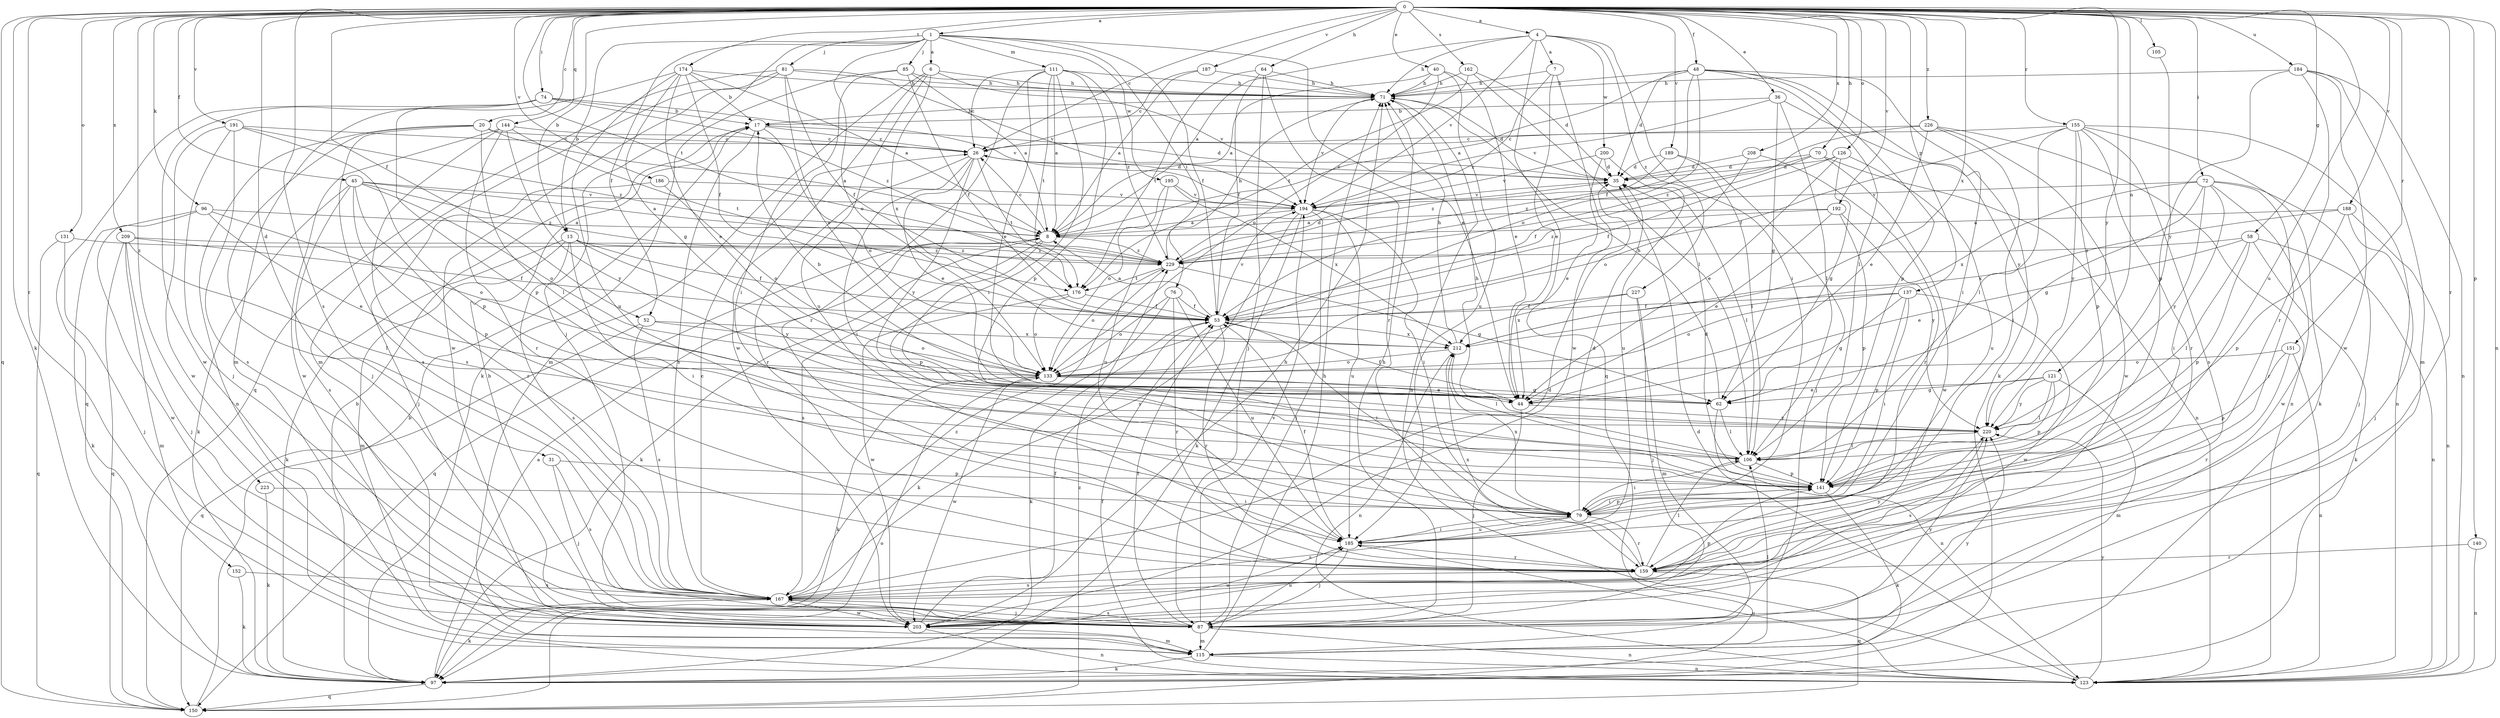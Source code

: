 strict digraph  {
0;
1;
4;
6;
7;
8;
13;
17;
20;
26;
31;
35;
36;
40;
44;
45;
48;
52;
53;
58;
62;
64;
70;
71;
72;
74;
76;
79;
81;
85;
87;
96;
97;
105;
106;
111;
115;
121;
123;
126;
131;
133;
137;
140;
141;
144;
150;
151;
152;
155;
159;
162;
167;
174;
176;
184;
185;
186;
187;
188;
189;
191;
192;
194;
195;
200;
203;
208;
209;
212;
220;
223;
226;
227;
229;
0 -> 1  [label=a];
0 -> 4  [label=a];
0 -> 13  [label=b];
0 -> 20  [label=c];
0 -> 26  [label=c];
0 -> 31  [label=d];
0 -> 36  [label=e];
0 -> 40  [label=e];
0 -> 45  [label=f];
0 -> 48  [label=f];
0 -> 52  [label=f];
0 -> 58  [label=g];
0 -> 64  [label=h];
0 -> 70  [label=h];
0 -> 72  [label=i];
0 -> 74  [label=i];
0 -> 96  [label=k];
0 -> 97  [label=k];
0 -> 105  [label=l];
0 -> 121  [label=n];
0 -> 123  [label=n];
0 -> 126  [label=o];
0 -> 131  [label=o];
0 -> 137  [label=p];
0 -> 140  [label=p];
0 -> 144  [label=q];
0 -> 150  [label=q];
0 -> 151  [label=r];
0 -> 152  [label=r];
0 -> 155  [label=r];
0 -> 159  [label=r];
0 -> 162  [label=s];
0 -> 167  [label=s];
0 -> 174  [label=t];
0 -> 176  [label=t];
0 -> 184  [label=u];
0 -> 185  [label=u];
0 -> 186  [label=v];
0 -> 187  [label=v];
0 -> 188  [label=v];
0 -> 189  [label=v];
0 -> 191  [label=v];
0 -> 192  [label=v];
0 -> 208  [label=x];
0 -> 209  [label=x];
0 -> 212  [label=x];
0 -> 220  [label=y];
0 -> 223  [label=z];
0 -> 226  [label=z];
1 -> 6  [label=a];
1 -> 13  [label=b];
1 -> 44  [label=e];
1 -> 52  [label=f];
1 -> 53  [label=f];
1 -> 76  [label=i];
1 -> 81  [label=j];
1 -> 85  [label=j];
1 -> 87  [label=j];
1 -> 111  [label=m];
1 -> 133  [label=o];
1 -> 195  [label=w];
4 -> 7  [label=a];
4 -> 8  [label=a];
4 -> 71  [label=h];
4 -> 79  [label=i];
4 -> 150  [label=q];
4 -> 194  [label=v];
4 -> 200  [label=w];
4 -> 227  [label=z];
6 -> 71  [label=h];
6 -> 115  [label=m];
6 -> 185  [label=u];
6 -> 194  [label=v];
6 -> 203  [label=w];
6 -> 212  [label=x];
7 -> 44  [label=e];
7 -> 71  [label=h];
7 -> 203  [label=w];
7 -> 229  [label=z];
8 -> 26  [label=c];
8 -> 97  [label=k];
8 -> 141  [label=p];
8 -> 150  [label=q];
8 -> 167  [label=s];
8 -> 229  [label=z];
13 -> 53  [label=f];
13 -> 79  [label=i];
13 -> 97  [label=k];
13 -> 115  [label=m];
13 -> 167  [label=s];
13 -> 220  [label=y];
13 -> 229  [label=z];
17 -> 26  [label=c];
17 -> 35  [label=d];
17 -> 133  [label=o];
17 -> 167  [label=s];
20 -> 8  [label=a];
20 -> 26  [label=c];
20 -> 87  [label=j];
20 -> 106  [label=l];
20 -> 123  [label=n];
20 -> 167  [label=s];
26 -> 35  [label=d];
26 -> 44  [label=e];
26 -> 79  [label=i];
26 -> 159  [label=r];
26 -> 176  [label=t];
26 -> 220  [label=y];
31 -> 87  [label=j];
31 -> 141  [label=p];
31 -> 167  [label=s];
35 -> 26  [label=c];
35 -> 106  [label=l];
35 -> 194  [label=v];
36 -> 17  [label=b];
36 -> 62  [label=g];
36 -> 106  [label=l];
36 -> 194  [label=v];
36 -> 220  [label=y];
40 -> 8  [label=a];
40 -> 44  [label=e];
40 -> 71  [label=h];
40 -> 133  [label=o];
40 -> 185  [label=u];
44 -> 53  [label=f];
44 -> 87  [label=j];
44 -> 220  [label=y];
45 -> 8  [label=a];
45 -> 97  [label=k];
45 -> 133  [label=o];
45 -> 141  [label=p];
45 -> 159  [label=r];
45 -> 167  [label=s];
45 -> 194  [label=v];
45 -> 229  [label=z];
48 -> 8  [label=a];
48 -> 35  [label=d];
48 -> 53  [label=f];
48 -> 71  [label=h];
48 -> 79  [label=i];
48 -> 97  [label=k];
48 -> 106  [label=l];
48 -> 133  [label=o];
48 -> 141  [label=p];
52 -> 133  [label=o];
52 -> 150  [label=q];
52 -> 167  [label=s];
52 -> 212  [label=x];
53 -> 8  [label=a];
53 -> 79  [label=i];
53 -> 97  [label=k];
53 -> 159  [label=r];
53 -> 194  [label=v];
53 -> 212  [label=x];
58 -> 44  [label=e];
58 -> 97  [label=k];
58 -> 106  [label=l];
58 -> 123  [label=n];
58 -> 141  [label=p];
58 -> 229  [label=z];
62 -> 17  [label=b];
62 -> 71  [label=h];
62 -> 106  [label=l];
62 -> 123  [label=n];
64 -> 53  [label=f];
64 -> 71  [label=h];
64 -> 87  [label=j];
64 -> 159  [label=r];
64 -> 176  [label=t];
70 -> 35  [label=d];
70 -> 53  [label=f];
70 -> 123  [label=n];
70 -> 203  [label=w];
70 -> 229  [label=z];
71 -> 17  [label=b];
71 -> 35  [label=d];
71 -> 123  [label=n];
71 -> 194  [label=v];
72 -> 62  [label=g];
72 -> 79  [label=i];
72 -> 87  [label=j];
72 -> 159  [label=r];
72 -> 194  [label=v];
72 -> 203  [label=w];
72 -> 212  [label=x];
72 -> 220  [label=y];
74 -> 17  [label=b];
74 -> 141  [label=p];
74 -> 150  [label=q];
74 -> 194  [label=v];
74 -> 203  [label=w];
74 -> 229  [label=z];
76 -> 53  [label=f];
76 -> 97  [label=k];
76 -> 133  [label=o];
76 -> 159  [label=r];
76 -> 185  [label=u];
79 -> 35  [label=d];
79 -> 141  [label=p];
79 -> 159  [label=r];
79 -> 167  [label=s];
79 -> 185  [label=u];
79 -> 212  [label=x];
81 -> 53  [label=f];
81 -> 71  [label=h];
81 -> 115  [label=m];
81 -> 133  [label=o];
81 -> 150  [label=q];
81 -> 194  [label=v];
81 -> 203  [label=w];
85 -> 8  [label=a];
85 -> 53  [label=f];
85 -> 71  [label=h];
85 -> 79  [label=i];
85 -> 97  [label=k];
87 -> 53  [label=f];
87 -> 71  [label=h];
87 -> 115  [label=m];
87 -> 123  [label=n];
87 -> 167  [label=s];
87 -> 185  [label=u];
87 -> 194  [label=v];
87 -> 220  [label=y];
96 -> 8  [label=a];
96 -> 44  [label=e];
96 -> 97  [label=k];
96 -> 133  [label=o];
96 -> 203  [label=w];
97 -> 8  [label=a];
97 -> 17  [label=b];
97 -> 150  [label=q];
105 -> 220  [label=y];
106 -> 71  [label=h];
106 -> 79  [label=i];
106 -> 141  [label=p];
111 -> 8  [label=a];
111 -> 26  [label=c];
111 -> 44  [label=e];
111 -> 71  [label=h];
111 -> 79  [label=i];
111 -> 141  [label=p];
111 -> 159  [label=r];
111 -> 176  [label=t];
111 -> 229  [label=z];
115 -> 71  [label=h];
115 -> 97  [label=k];
115 -> 106  [label=l];
115 -> 123  [label=n];
115 -> 220  [label=y];
121 -> 44  [label=e];
121 -> 62  [label=g];
121 -> 106  [label=l];
121 -> 115  [label=m];
121 -> 141  [label=p];
121 -> 220  [label=y];
123 -> 35  [label=d];
123 -> 53  [label=f];
123 -> 185  [label=u];
123 -> 220  [label=y];
126 -> 35  [label=d];
126 -> 44  [label=e];
126 -> 53  [label=f];
126 -> 62  [label=g];
126 -> 185  [label=u];
131 -> 87  [label=j];
131 -> 150  [label=q];
131 -> 229  [label=z];
133 -> 44  [label=e];
133 -> 62  [label=g];
133 -> 97  [label=k];
133 -> 203  [label=w];
137 -> 53  [label=f];
137 -> 62  [label=g];
137 -> 79  [label=i];
137 -> 133  [label=o];
137 -> 141  [label=p];
137 -> 203  [label=w];
140 -> 123  [label=n];
140 -> 159  [label=r];
141 -> 35  [label=d];
141 -> 79  [label=i];
141 -> 97  [label=k];
144 -> 26  [label=c];
144 -> 159  [label=r];
144 -> 167  [label=s];
144 -> 176  [label=t];
144 -> 203  [label=w];
144 -> 220  [label=y];
150 -> 17  [label=b];
150 -> 133  [label=o];
150 -> 229  [label=z];
151 -> 123  [label=n];
151 -> 133  [label=o];
151 -> 141  [label=p];
151 -> 159  [label=r];
152 -> 97  [label=k];
152 -> 167  [label=s];
155 -> 26  [label=c];
155 -> 53  [label=f];
155 -> 97  [label=k];
155 -> 106  [label=l];
155 -> 123  [label=n];
155 -> 141  [label=p];
155 -> 159  [label=r];
155 -> 167  [label=s];
155 -> 220  [label=y];
159 -> 106  [label=l];
159 -> 150  [label=q];
159 -> 167  [label=s];
159 -> 212  [label=x];
159 -> 220  [label=y];
162 -> 35  [label=d];
162 -> 71  [label=h];
162 -> 106  [label=l];
162 -> 176  [label=t];
167 -> 26  [label=c];
167 -> 35  [label=d];
167 -> 87  [label=j];
167 -> 97  [label=k];
167 -> 141  [label=p];
167 -> 203  [label=w];
167 -> 229  [label=z];
174 -> 8  [label=a];
174 -> 17  [label=b];
174 -> 44  [label=e];
174 -> 53  [label=f];
174 -> 62  [label=g];
174 -> 71  [label=h];
174 -> 115  [label=m];
174 -> 185  [label=u];
176 -> 53  [label=f];
176 -> 133  [label=o];
176 -> 203  [label=w];
184 -> 71  [label=h];
184 -> 115  [label=m];
184 -> 123  [label=n];
184 -> 141  [label=p];
184 -> 159  [label=r];
184 -> 203  [label=w];
185 -> 53  [label=f];
185 -> 79  [label=i];
185 -> 87  [label=j];
185 -> 159  [label=r];
186 -> 87  [label=j];
186 -> 133  [label=o];
186 -> 194  [label=v];
187 -> 8  [label=a];
187 -> 26  [label=c];
187 -> 71  [label=h];
188 -> 8  [label=a];
188 -> 87  [label=j];
188 -> 123  [label=n];
188 -> 141  [label=p];
188 -> 212  [label=x];
189 -> 35  [label=d];
189 -> 87  [label=j];
189 -> 106  [label=l];
189 -> 229  [label=z];
191 -> 26  [label=c];
191 -> 87  [label=j];
191 -> 141  [label=p];
191 -> 167  [label=s];
191 -> 203  [label=w];
191 -> 229  [label=z];
192 -> 8  [label=a];
192 -> 44  [label=e];
192 -> 141  [label=p];
192 -> 220  [label=y];
192 -> 229  [label=z];
194 -> 8  [label=a];
194 -> 79  [label=i];
194 -> 87  [label=j];
194 -> 97  [label=k];
194 -> 167  [label=s];
194 -> 185  [label=u];
195 -> 133  [label=o];
195 -> 185  [label=u];
195 -> 194  [label=v];
195 -> 212  [label=x];
200 -> 35  [label=d];
200 -> 44  [label=e];
200 -> 185  [label=u];
200 -> 194  [label=v];
203 -> 17  [label=b];
203 -> 53  [label=f];
203 -> 71  [label=h];
203 -> 115  [label=m];
203 -> 123  [label=n];
203 -> 185  [label=u];
208 -> 35  [label=d];
208 -> 133  [label=o];
208 -> 159  [label=r];
209 -> 53  [label=f];
209 -> 87  [label=j];
209 -> 106  [label=l];
209 -> 115  [label=m];
209 -> 150  [label=q];
209 -> 229  [label=z];
212 -> 71  [label=h];
212 -> 106  [label=l];
212 -> 123  [label=n];
212 -> 133  [label=o];
220 -> 106  [label=l];
220 -> 167  [label=s];
223 -> 79  [label=i];
223 -> 97  [label=k];
226 -> 26  [label=c];
226 -> 44  [label=e];
226 -> 79  [label=i];
226 -> 123  [label=n];
226 -> 203  [label=w];
226 -> 229  [label=z];
227 -> 53  [label=f];
227 -> 87  [label=j];
227 -> 115  [label=m];
227 -> 212  [label=x];
229 -> 35  [label=d];
229 -> 62  [label=g];
229 -> 71  [label=h];
229 -> 133  [label=o];
229 -> 176  [label=t];
}

